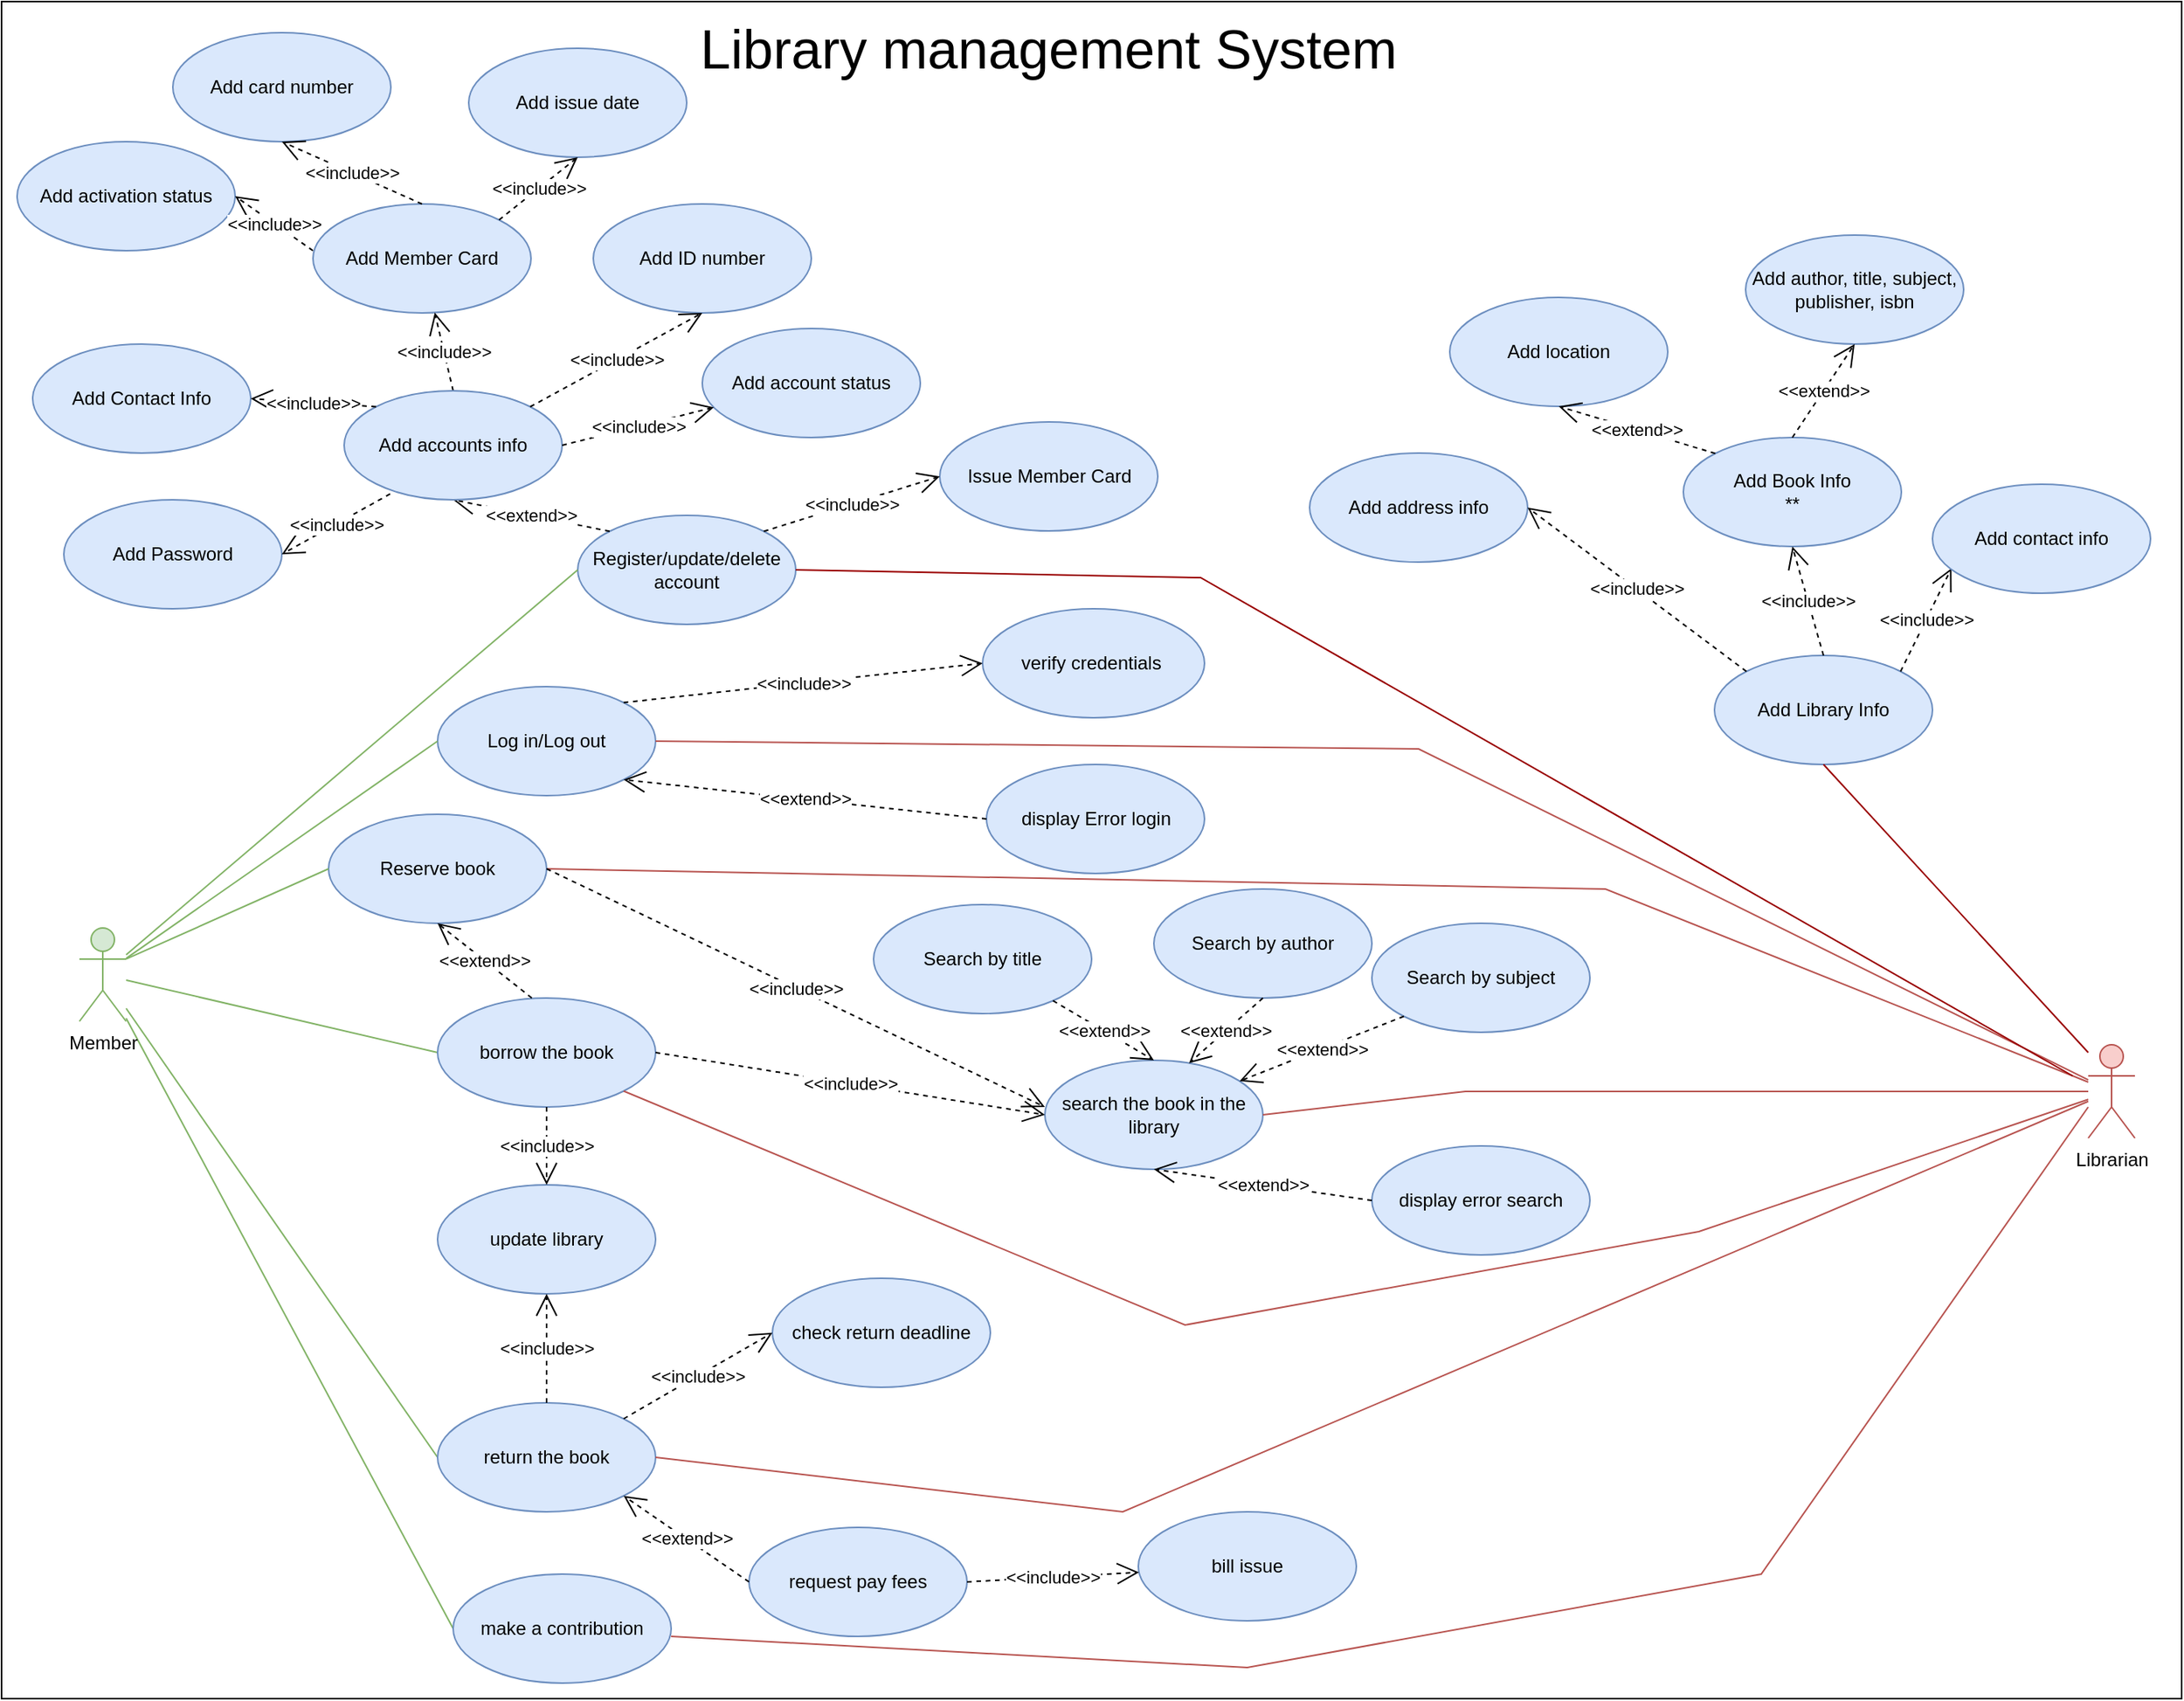 <mxfile version="13.9.9" type="device"><diagram id="gZNMhF6vaZb1_MFLyHBV" name="New version"><mxGraphModel dx="1772" dy="1855" grid="1" gridSize="10" guides="1" tooltips="1" connect="1" arrows="1" fold="1" page="1" pageScale="1" pageWidth="850" pageHeight="1100" math="0" shadow="0"><root><mxCell id="LCZvRuxSClLtNlDxwfPF-0"/><mxCell id="LCZvRuxSClLtNlDxwfPF-1" parent="LCZvRuxSClLtNlDxwfPF-0"/><mxCell id="FKy1E-X4CsRMIRJ-3QL_-0" value="" style="rounded=0;whiteSpace=wrap;html=1;" vertex="1" parent="LCZvRuxSClLtNlDxwfPF-1"><mxGeometry x="710" y="-220" width="1400" height="1090" as="geometry"/></mxCell><mxCell id="FKy1E-X4CsRMIRJ-3QL_-1" value="Register/update/delete &lt;br&gt;account" style="ellipse;whiteSpace=wrap;html=1;fillColor=#dae8fc;strokeColor=#6c8ebf;" vertex="1" parent="LCZvRuxSClLtNlDxwfPF-1"><mxGeometry x="1080" y="110" width="140" height="70" as="geometry"/></mxCell><mxCell id="FKy1E-X4CsRMIRJ-3QL_-2" value="Log in/Log out" style="ellipse;whiteSpace=wrap;html=1;fillColor=#dae8fc;strokeColor=#6c8ebf;" vertex="1" parent="LCZvRuxSClLtNlDxwfPF-1"><mxGeometry x="990" y="220" width="140" height="70" as="geometry"/></mxCell><mxCell id="FKy1E-X4CsRMIRJ-3QL_-3" style="orthogonalLoop=1;jettySize=auto;html=1;entryX=0;entryY=0.5;entryDx=0;entryDy=0;rounded=0;endArrow=none;endFill=0;fillColor=#d5e8d4;strokeColor=#82b366;" edge="1" parent="LCZvRuxSClLtNlDxwfPF-1" source="FKy1E-X4CsRMIRJ-3QL_-8" target="FKy1E-X4CsRMIRJ-3QL_-1"><mxGeometry relative="1" as="geometry"/></mxCell><mxCell id="FKy1E-X4CsRMIRJ-3QL_-4" style="edgeStyle=none;rounded=0;orthogonalLoop=1;jettySize=auto;html=1;entryX=0;entryY=0.5;entryDx=0;entryDy=0;endArrow=none;endFill=0;strokeColor=#82b366;fillColor=#d5e8d4;" edge="1" parent="LCZvRuxSClLtNlDxwfPF-1" source="FKy1E-X4CsRMIRJ-3QL_-8" target="FKy1E-X4CsRMIRJ-3QL_-2"><mxGeometry relative="1" as="geometry"/></mxCell><mxCell id="FKy1E-X4CsRMIRJ-3QL_-5" style="edgeStyle=none;rounded=0;orthogonalLoop=1;jettySize=auto;html=1;entryX=0;entryY=0.5;entryDx=0;entryDy=0;endArrow=none;endFill=0;strokeColor=#82b366;fillColor=#d5e8d4;" edge="1" parent="LCZvRuxSClLtNlDxwfPF-1" source="FKy1E-X4CsRMIRJ-3QL_-8" target="FKy1E-X4CsRMIRJ-3QL_-9"><mxGeometry relative="1" as="geometry"/></mxCell><mxCell id="FKy1E-X4CsRMIRJ-3QL_-6" style="edgeStyle=none;rounded=0;orthogonalLoop=1;jettySize=auto;html=1;entryX=0;entryY=0.5;entryDx=0;entryDy=0;endArrow=none;endFill=0;strokeColor=#82b366;fillColor=#d5e8d4;" edge="1" parent="LCZvRuxSClLtNlDxwfPF-1" source="FKy1E-X4CsRMIRJ-3QL_-8" target="FKy1E-X4CsRMIRJ-3QL_-10"><mxGeometry relative="1" as="geometry"/></mxCell><mxCell id="FKy1E-X4CsRMIRJ-3QL_-7" style="edgeStyle=none;rounded=0;orthogonalLoop=1;jettySize=auto;html=1;entryX=0;entryY=0.5;entryDx=0;entryDy=0;endArrow=none;endFill=0;strokeColor=#82b366;fillColor=#d5e8d4;" edge="1" parent="LCZvRuxSClLtNlDxwfPF-1" source="FKy1E-X4CsRMIRJ-3QL_-8" target="FKy1E-X4CsRMIRJ-3QL_-25"><mxGeometry relative="1" as="geometry"/></mxCell><mxCell id="FKy1E-X4CsRMIRJ-3QL_-8" value="Member" style="shape=umlActor;verticalLabelPosition=bottom;verticalAlign=top;html=1;fillColor=#d5e8d4;strokeColor=#82b366;" vertex="1" parent="LCZvRuxSClLtNlDxwfPF-1"><mxGeometry x="760" y="375" width="30" height="60" as="geometry"/></mxCell><mxCell id="FKy1E-X4CsRMIRJ-3QL_-9" value="borrow the book" style="ellipse;whiteSpace=wrap;html=1;fillColor=#dae8fc;strokeColor=#6c8ebf;" vertex="1" parent="LCZvRuxSClLtNlDxwfPF-1"><mxGeometry x="990" y="420" width="140" height="70" as="geometry"/></mxCell><mxCell id="FKy1E-X4CsRMIRJ-3QL_-10" value="return the book" style="ellipse;whiteSpace=wrap;html=1;fillColor=#dae8fc;strokeColor=#6c8ebf;" vertex="1" parent="LCZvRuxSClLtNlDxwfPF-1"><mxGeometry x="990" y="680" width="140" height="70" as="geometry"/></mxCell><mxCell id="FKy1E-X4CsRMIRJ-3QL_-11" value="request pay fees" style="ellipse;whiteSpace=wrap;html=1;fillColor=#dae8fc;strokeColor=#6c8ebf;" vertex="1" parent="LCZvRuxSClLtNlDxwfPF-1"><mxGeometry x="1190" y="760" width="140" height="70" as="geometry"/></mxCell><mxCell id="FKy1E-X4CsRMIRJ-3QL_-14" value="search the book in the library" style="ellipse;whiteSpace=wrap;html=1;fillColor=#dae8fc;strokeColor=#6c8ebf;" vertex="1" parent="LCZvRuxSClLtNlDxwfPF-1"><mxGeometry x="1380" y="460" width="140" height="70" as="geometry"/></mxCell><mxCell id="FKy1E-X4CsRMIRJ-3QL_-17" value="verify credentials&amp;nbsp;" style="ellipse;whiteSpace=wrap;html=1;fillColor=#dae8fc;strokeColor=#6c8ebf;" vertex="1" parent="LCZvRuxSClLtNlDxwfPF-1"><mxGeometry x="1340" y="170" width="142.5" height="70" as="geometry"/></mxCell><mxCell id="FKy1E-X4CsRMIRJ-3QL_-18" value="display Error login" style="ellipse;whiteSpace=wrap;html=1;fillColor=#dae8fc;strokeColor=#6c8ebf;" vertex="1" parent="LCZvRuxSClLtNlDxwfPF-1"><mxGeometry x="1342.5" y="270" width="140" height="70" as="geometry"/></mxCell><mxCell id="FKy1E-X4CsRMIRJ-3QL_-19" value="&amp;lt;&amp;lt;include&amp;gt;&amp;gt;" style="endArrow=open;endSize=12;dashed=1;html=1;strokeColor=#000000;exitX=1;exitY=0;exitDx=0;exitDy=0;entryX=0;entryY=0.5;entryDx=0;entryDy=0;" edge="1" parent="LCZvRuxSClLtNlDxwfPF-1" source="FKy1E-X4CsRMIRJ-3QL_-2" target="FKy1E-X4CsRMIRJ-3QL_-17"><mxGeometry width="160" relative="1" as="geometry"><mxPoint x="1210" y="360" as="sourcePoint"/><mxPoint x="1370" y="360" as="targetPoint"/></mxGeometry></mxCell><mxCell id="FKy1E-X4CsRMIRJ-3QL_-20" value="&amp;lt;&amp;lt;extend&amp;gt;&amp;gt;" style="endArrow=open;endSize=12;dashed=1;html=1;strokeColor=#000000;exitX=0;exitY=0.5;exitDx=0;exitDy=0;entryX=1;entryY=1;entryDx=0;entryDy=0;" edge="1" parent="LCZvRuxSClLtNlDxwfPF-1" source="FKy1E-X4CsRMIRJ-3QL_-18" target="FKy1E-X4CsRMIRJ-3QL_-2"><mxGeometry width="160" relative="1" as="geometry"><mxPoint x="1170" y="270" as="sourcePoint"/><mxPoint x="1330" y="270" as="targetPoint"/></mxGeometry></mxCell><mxCell id="FKy1E-X4CsRMIRJ-3QL_-21" value="&amp;lt;&amp;lt;include&amp;gt;&amp;gt;" style="endArrow=open;endSize=12;dashed=1;html=1;strokeColor=#000000;exitX=1;exitY=0.5;exitDx=0;exitDy=0;entryX=0;entryY=0.5;entryDx=0;entryDy=0;" edge="1" parent="LCZvRuxSClLtNlDxwfPF-1" source="FKy1E-X4CsRMIRJ-3QL_-9" target="FKy1E-X4CsRMIRJ-3QL_-14"><mxGeometry width="160" relative="1" as="geometry"><mxPoint x="1180" y="295" as="sourcePoint"/><mxPoint x="1280" y="265" as="targetPoint"/></mxGeometry></mxCell><mxCell id="FKy1E-X4CsRMIRJ-3QL_-22" value="&amp;lt;&amp;lt;extend&amp;gt;&amp;gt;" style="endArrow=open;endSize=12;dashed=1;html=1;strokeColor=#000000;exitX=0;exitY=0.5;exitDx=0;exitDy=0;entryX=1;entryY=1;entryDx=0;entryDy=0;" edge="1" parent="LCZvRuxSClLtNlDxwfPF-1" source="FKy1E-X4CsRMIRJ-3QL_-11" target="FKy1E-X4CsRMIRJ-3QL_-10"><mxGeometry width="160" relative="1" as="geometry"><mxPoint x="1280" y="405" as="sourcePoint"/><mxPoint x="1180.98" y="369.69" as="targetPoint"/></mxGeometry></mxCell><mxCell id="FKy1E-X4CsRMIRJ-3QL_-23" value="check return deadline" style="ellipse;whiteSpace=wrap;html=1;fillColor=#dae8fc;strokeColor=#6c8ebf;" vertex="1" parent="LCZvRuxSClLtNlDxwfPF-1"><mxGeometry x="1205" y="600" width="140" height="70" as="geometry"/></mxCell><mxCell id="FKy1E-X4CsRMIRJ-3QL_-24" value="&amp;lt;&amp;lt;include&amp;gt;&amp;gt;" style="endArrow=open;endSize=12;dashed=1;html=1;strokeColor=#000000;exitX=1;exitY=0;exitDx=0;exitDy=0;entryX=0;entryY=0.5;entryDx=0;entryDy=0;" edge="1" parent="LCZvRuxSClLtNlDxwfPF-1" source="FKy1E-X4CsRMIRJ-3QL_-10" target="FKy1E-X4CsRMIRJ-3QL_-23"><mxGeometry width="160" relative="1" as="geometry"><mxPoint x="1180" y="365" as="sourcePoint"/><mxPoint x="1280" y="335" as="targetPoint"/></mxGeometry></mxCell><mxCell id="FKy1E-X4CsRMIRJ-3QL_-25" value="make a contribution" style="ellipse;whiteSpace=wrap;html=1;fillColor=#dae8fc;strokeColor=#6c8ebf;" vertex="1" parent="LCZvRuxSClLtNlDxwfPF-1"><mxGeometry x="1000" y="790" width="140" height="70" as="geometry"/></mxCell><mxCell id="FKy1E-X4CsRMIRJ-3QL_-26" value="&lt;font style=&quot;font-size: 35px&quot;&gt;Library management System&lt;/font&gt;" style="text;html=1;strokeColor=none;fillColor=none;align=center;verticalAlign=middle;whiteSpace=wrap;rounded=0;fontSize=30;" vertex="1" parent="LCZvRuxSClLtNlDxwfPF-1"><mxGeometry x="1125" y="-200" width="515" height="20" as="geometry"/></mxCell><mxCell id="FKy1E-X4CsRMIRJ-3QL_-28" style="edgeStyle=none;rounded=0;orthogonalLoop=1;jettySize=auto;html=1;entryX=1;entryY=1;entryDx=0;entryDy=0;endArrow=none;endFill=0;strokeColor=#b85450;fontSize=30;fillColor=#f8cecc;" edge="1" parent="LCZvRuxSClLtNlDxwfPF-1" source="FKy1E-X4CsRMIRJ-3QL_-35" target="FKy1E-X4CsRMIRJ-3QL_-9"><mxGeometry relative="1" as="geometry"><Array as="points"><mxPoint x="1800" y="570"/><mxPoint x="1470" y="630"/></Array></mxGeometry></mxCell><mxCell id="FKy1E-X4CsRMIRJ-3QL_-32" style="edgeStyle=none;rounded=0;orthogonalLoop=1;jettySize=auto;html=1;entryX=1;entryY=0.5;entryDx=0;entryDy=0;endArrow=none;endFill=0;strokeColor=#b85450;fontSize=30;fillColor=#f8cecc;" edge="1" parent="LCZvRuxSClLtNlDxwfPF-1" source="FKy1E-X4CsRMIRJ-3QL_-35" target="FKy1E-X4CsRMIRJ-3QL_-2"><mxGeometry relative="1" as="geometry"><Array as="points"><mxPoint x="1620" y="260"/></Array></mxGeometry></mxCell><mxCell id="FKy1E-X4CsRMIRJ-3QL_-33" style="edgeStyle=none;rounded=0;orthogonalLoop=1;jettySize=auto;html=1;entryX=1;entryY=0.5;entryDx=0;entryDy=0;endArrow=none;endFill=0;strokeColor=#b85450;fontSize=30;fillColor=#f8cecc;" edge="1" parent="LCZvRuxSClLtNlDxwfPF-1" source="FKy1E-X4CsRMIRJ-3QL_-35" target="qYcnwk-VCVMyH0SaAp61-7"><mxGeometry relative="1" as="geometry"><Array as="points"><mxPoint x="1740" y="350"/></Array></mxGeometry></mxCell><mxCell id="FKy1E-X4CsRMIRJ-3QL_-34" style="edgeStyle=none;rounded=0;orthogonalLoop=1;jettySize=auto;html=1;entryX=1;entryY=0.5;entryDx=0;entryDy=0;endArrow=none;endFill=0;strokeColor=#b85450;fontSize=30;fillColor=#f8cecc;" edge="1" parent="LCZvRuxSClLtNlDxwfPF-1" source="FKy1E-X4CsRMIRJ-3QL_-35" target="FKy1E-X4CsRMIRJ-3QL_-10"><mxGeometry relative="1" as="geometry"><Array as="points"><mxPoint x="1430" y="750"/></Array></mxGeometry></mxCell><mxCell id="FKy1E-X4CsRMIRJ-3QL_-35" value="Librarian" style="shape=umlActor;verticalLabelPosition=bottom;verticalAlign=top;html=1;fillColor=#f8cecc;strokeColor=#b85450;" vertex="1" parent="LCZvRuxSClLtNlDxwfPF-1"><mxGeometry x="2050" y="450" width="30" height="60" as="geometry"/></mxCell><mxCell id="FKy1E-X4CsRMIRJ-3QL_-40" value="bill issue" style="ellipse;whiteSpace=wrap;html=1;fillColor=#dae8fc;strokeColor=#6c8ebf;" vertex="1" parent="LCZvRuxSClLtNlDxwfPF-1"><mxGeometry x="1440" y="750" width="140" height="70" as="geometry"/></mxCell><mxCell id="FKy1E-X4CsRMIRJ-3QL_-45" value="&amp;lt;&amp;lt;include&amp;gt;&amp;gt;" style="endArrow=open;endSize=12;dashed=1;html=1;strokeColor=#000000;exitX=1;exitY=0.5;exitDx=0;exitDy=0;" edge="1" parent="LCZvRuxSClLtNlDxwfPF-1" source="FKy1E-X4CsRMIRJ-3QL_-11" target="FKy1E-X4CsRMIRJ-3QL_-40"><mxGeometry width="160" relative="1" as="geometry"><mxPoint x="1174.96" y="618.51" as="sourcePoint"/><mxPoint x="1262.5" y="585" as="targetPoint"/></mxGeometry></mxCell><mxCell id="FKy1E-X4CsRMIRJ-3QL_-48" style="edgeStyle=none;rounded=0;orthogonalLoop=1;jettySize=auto;html=1;entryX=1;entryY=0.5;entryDx=0;entryDy=0;endArrow=none;endFill=0;strokeColor=#990000;fontSize=30;fillColor=#0050ef;" edge="1" parent="LCZvRuxSClLtNlDxwfPF-1" target="FKy1E-X4CsRMIRJ-3QL_-1"><mxGeometry relative="1" as="geometry"><Array as="points"><mxPoint x="1480" y="150"/></Array><mxPoint x="2040" y="470" as="sourcePoint"/></mxGeometry></mxCell><mxCell id="FKy1E-X4CsRMIRJ-3QL_-49" value="Issue Member Card" style="ellipse;whiteSpace=wrap;html=1;fillColor=#dae8fc;strokeColor=#6c8ebf;" vertex="1" parent="LCZvRuxSClLtNlDxwfPF-1"><mxGeometry x="1312.5" y="50" width="140" height="70" as="geometry"/></mxCell><mxCell id="FKy1E-X4CsRMIRJ-3QL_-50" value="&amp;lt;&amp;lt;include&amp;gt;&amp;gt;" style="endArrow=open;endSize=12;dashed=1;html=1;strokeColor=#000000;exitX=1;exitY=0;exitDx=0;exitDy=0;entryX=0;entryY=0.5;entryDx=0;entryDy=0;" edge="1" parent="LCZvRuxSClLtNlDxwfPF-1" source="FKy1E-X4CsRMIRJ-3QL_-1" target="FKy1E-X4CsRMIRJ-3QL_-49"><mxGeometry width="160" relative="1" as="geometry"><mxPoint x="1180" y="295" as="sourcePoint"/><mxPoint x="1350.0" y="225" as="targetPoint"/></mxGeometry></mxCell><mxCell id="FKy1E-X4CsRMIRJ-3QL_-53" value="display error search" style="ellipse;whiteSpace=wrap;html=1;fillColor=#dae8fc;strokeColor=#6c8ebf;" vertex="1" parent="LCZvRuxSClLtNlDxwfPF-1"><mxGeometry x="1590" y="515" width="140" height="70" as="geometry"/></mxCell><mxCell id="FKy1E-X4CsRMIRJ-3QL_-55" value="&amp;lt;&amp;lt;extend&amp;gt;&amp;gt;" style="endArrow=open;endSize=12;dashed=1;html=1;strokeColor=#000000;entryX=0.5;entryY=1;entryDx=0;entryDy=0;exitX=0;exitY=0.5;exitDx=0;exitDy=0;" edge="1" parent="LCZvRuxSClLtNlDxwfPF-1" source="FKy1E-X4CsRMIRJ-3QL_-53" target="FKy1E-X4CsRMIRJ-3QL_-14"><mxGeometry width="160" relative="1" as="geometry"><mxPoint x="1420" y="590" as="sourcePoint"/><mxPoint x="1095.06" y="693.01" as="targetPoint"/></mxGeometry></mxCell><mxCell id="FKy1E-X4CsRMIRJ-3QL_-56" value="update library" style="ellipse;whiteSpace=wrap;html=1;fillColor=#dae8fc;strokeColor=#6c8ebf;" vertex="1" parent="LCZvRuxSClLtNlDxwfPF-1"><mxGeometry x="990" y="540" width="140" height="70" as="geometry"/></mxCell><mxCell id="FKy1E-X4CsRMIRJ-3QL_-57" value="&amp;lt;&amp;lt;include&amp;gt;&amp;gt;" style="endArrow=open;endSize=12;dashed=1;html=1;strokeColor=#000000;exitX=0.5;exitY=1;exitDx=0;exitDy=0;" edge="1" parent="LCZvRuxSClLtNlDxwfPF-1" source="FKy1E-X4CsRMIRJ-3QL_-9" target="FKy1E-X4CsRMIRJ-3QL_-56"><mxGeometry width="160" relative="1" as="geometry"><mxPoint x="1119.919" y="440.464" as="sourcePoint"/><mxPoint x="1370.081" y="410.464" as="targetPoint"/></mxGeometry></mxCell><mxCell id="FKy1E-X4CsRMIRJ-3QL_-58" value="&amp;lt;&amp;lt;include&amp;gt;&amp;gt;" style="endArrow=open;endSize=12;dashed=1;html=1;strokeColor=#000000;entryX=0.5;entryY=1;entryDx=0;entryDy=0;" edge="1" parent="LCZvRuxSClLtNlDxwfPF-1" target="FKy1E-X4CsRMIRJ-3QL_-56"><mxGeometry width="160" relative="1" as="geometry"><mxPoint x="1060" y="680" as="sourcePoint"/><mxPoint x="1380.081" y="420.464" as="targetPoint"/></mxGeometry></mxCell><mxCell id="qYcnwk-VCVMyH0SaAp61-0" value="Search by title" style="ellipse;whiteSpace=wrap;html=1;fillColor=#dae8fc;strokeColor=#6c8ebf;" vertex="1" parent="LCZvRuxSClLtNlDxwfPF-1"><mxGeometry x="1270" y="360" width="140" height="70" as="geometry"/></mxCell><mxCell id="qYcnwk-VCVMyH0SaAp61-1" value="Search by author" style="ellipse;whiteSpace=wrap;html=1;fillColor=#dae8fc;strokeColor=#6c8ebf;" vertex="1" parent="LCZvRuxSClLtNlDxwfPF-1"><mxGeometry x="1450" y="350" width="140" height="70" as="geometry"/></mxCell><mxCell id="qYcnwk-VCVMyH0SaAp61-2" value="Search by subject" style="ellipse;whiteSpace=wrap;html=1;fillColor=#dae8fc;strokeColor=#6c8ebf;" vertex="1" parent="LCZvRuxSClLtNlDxwfPF-1"><mxGeometry x="1590" y="372" width="140" height="70" as="geometry"/></mxCell><mxCell id="qYcnwk-VCVMyH0SaAp61-4" value="&amp;lt;&amp;lt;extend&amp;gt;&amp;gt;" style="endArrow=open;endSize=12;dashed=1;html=1;strokeColor=#000000;" edge="1" parent="LCZvRuxSClLtNlDxwfPF-1" source="qYcnwk-VCVMyH0SaAp61-0"><mxGeometry width="160" relative="1" as="geometry"><mxPoint x="1720" y="615.25" as="sourcePoint"/><mxPoint x="1450" y="460" as="targetPoint"/></mxGeometry></mxCell><mxCell id="qYcnwk-VCVMyH0SaAp61-5" value="&amp;lt;&amp;lt;extend&amp;gt;&amp;gt;" style="endArrow=open;endSize=12;dashed=1;html=1;strokeColor=#000000;exitX=0;exitY=1;exitDx=0;exitDy=0;" edge="1" parent="LCZvRuxSClLtNlDxwfPF-1" source="qYcnwk-VCVMyH0SaAp61-2" target="FKy1E-X4CsRMIRJ-3QL_-14"><mxGeometry width="160" relative="1" as="geometry"><mxPoint x="1690" y="545" as="sourcePoint"/><mxPoint x="1519.497" y="539.749" as="targetPoint"/></mxGeometry></mxCell><mxCell id="qYcnwk-VCVMyH0SaAp61-6" value="&amp;lt;&amp;lt;extend&amp;gt;&amp;gt;" style="endArrow=open;endSize=12;dashed=1;html=1;strokeColor=#000000;exitX=0.5;exitY=1;exitDx=0;exitDy=0;entryX=0.661;entryY=0.027;entryDx=0;entryDy=0;entryPerimeter=0;" edge="1" parent="LCZvRuxSClLtNlDxwfPF-1" source="qYcnwk-VCVMyH0SaAp61-1" target="FKy1E-X4CsRMIRJ-3QL_-14"><mxGeometry width="160" relative="1" as="geometry"><mxPoint x="1680.5" y="610" as="sourcePoint"/><mxPoint x="1450" y="460" as="targetPoint"/></mxGeometry></mxCell><mxCell id="qYcnwk-VCVMyH0SaAp61-7" value="Reserve book" style="ellipse;whiteSpace=wrap;html=1;fillColor=#dae8fc;strokeColor=#6c8ebf;" vertex="1" parent="LCZvRuxSClLtNlDxwfPF-1"><mxGeometry x="920" y="302" width="140" height="70" as="geometry"/></mxCell><mxCell id="qYcnwk-VCVMyH0SaAp61-8" style="edgeStyle=none;rounded=0;orthogonalLoop=1;jettySize=auto;html=1;entryX=0;entryY=0.5;entryDx=0;entryDy=0;endArrow=none;endFill=0;strokeColor=#82b366;fillColor=#d5e8d4;exitX=1;exitY=0.333;exitDx=0;exitDy=0;exitPerimeter=0;" edge="1" parent="LCZvRuxSClLtNlDxwfPF-1" target="qYcnwk-VCVMyH0SaAp61-7" source="FKy1E-X4CsRMIRJ-3QL_-8"><mxGeometry relative="1" as="geometry"><mxPoint x="800" y="502.265" as="sourcePoint"/></mxGeometry></mxCell><mxCell id="qYcnwk-VCVMyH0SaAp61-9" value="&amp;lt;&amp;lt;extend&amp;gt;&amp;gt;" style="endArrow=open;endSize=12;dashed=1;html=1;strokeColor=#000000;exitX=0;exitY=0;exitDx=0;exitDy=0;entryX=0.5;entryY=1;entryDx=0;entryDy=0;" edge="1" parent="LCZvRuxSClLtNlDxwfPF-1" target="qYcnwk-VCVMyH0SaAp61-7"><mxGeometry width="160" relative="1" as="geometry"><mxPoint x="1050.503" y="420.001" as="sourcePoint"/><mxPoint x="820" y="274.75" as="targetPoint"/></mxGeometry></mxCell><mxCell id="qYcnwk-VCVMyH0SaAp61-10" value="Add Library Info" style="ellipse;whiteSpace=wrap;html=1;fillColor=#dae8fc;strokeColor=#6c8ebf;" vertex="1" parent="LCZvRuxSClLtNlDxwfPF-1"><mxGeometry x="1810" y="200" width="140" height="70" as="geometry"/></mxCell><mxCell id="qYcnwk-VCVMyH0SaAp61-11" value="Add Book Info &lt;br&gt;**" style="ellipse;whiteSpace=wrap;html=1;fillColor=#dae8fc;strokeColor=#6c8ebf;" vertex="1" parent="LCZvRuxSClLtNlDxwfPF-1"><mxGeometry x="1790" y="60" width="140" height="70" as="geometry"/></mxCell><mxCell id="qYcnwk-VCVMyH0SaAp61-12" value="&amp;lt;&amp;lt;include&amp;gt;&amp;gt;" style="endArrow=open;endSize=12;dashed=1;html=1;strokeColor=#000000;entryX=0.5;entryY=1;entryDx=0;entryDy=0;exitX=0.5;exitY=0;exitDx=0;exitDy=0;" edge="1" parent="LCZvRuxSClLtNlDxwfPF-1" source="qYcnwk-VCVMyH0SaAp61-10" target="qYcnwk-VCVMyH0SaAp61-11"><mxGeometry width="160" relative="1" as="geometry"><mxPoint x="1891" y="-62" as="sourcePoint"/><mxPoint x="1891" y="-132" as="targetPoint"/></mxGeometry></mxCell><mxCell id="qYcnwk-VCVMyH0SaAp61-18" value="Add author, title, subject, publisher, isbn" style="ellipse;whiteSpace=wrap;html=1;fillColor=#dae8fc;strokeColor=#6c8ebf;" vertex="1" parent="LCZvRuxSClLtNlDxwfPF-1"><mxGeometry x="1830" y="-70" width="140" height="70" as="geometry"/></mxCell><mxCell id="qYcnwk-VCVMyH0SaAp61-19" value="Add location" style="ellipse;whiteSpace=wrap;html=1;fillColor=#dae8fc;strokeColor=#6c8ebf;" vertex="1" parent="LCZvRuxSClLtNlDxwfPF-1"><mxGeometry x="1640" y="-30" width="140" height="70" as="geometry"/></mxCell><mxCell id="qYcnwk-VCVMyH0SaAp61-21" value="&amp;lt;&amp;lt;extend&amp;gt;&amp;gt;" style="endArrow=open;endSize=12;dashed=1;html=1;strokeColor=#000000;exitX=0.5;exitY=0;exitDx=0;exitDy=0;entryX=0.5;entryY=1;entryDx=0;entryDy=0;" edge="1" parent="LCZvRuxSClLtNlDxwfPF-1" source="qYcnwk-VCVMyH0SaAp61-11" target="qYcnwk-VCVMyH0SaAp61-18"><mxGeometry width="160" relative="1" as="geometry"><mxPoint x="1885" y="280" as="sourcePoint"/><mxPoint x="1985" y="260" as="targetPoint"/></mxGeometry></mxCell><mxCell id="qYcnwk-VCVMyH0SaAp61-22" value="&amp;lt;&amp;lt;extend&amp;gt;&amp;gt;" style="endArrow=open;endSize=12;dashed=1;html=1;strokeColor=#000000;exitX=0;exitY=0;exitDx=0;exitDy=0;entryX=0.5;entryY=1;entryDx=0;entryDy=0;" edge="1" parent="LCZvRuxSClLtNlDxwfPF-1" source="qYcnwk-VCVMyH0SaAp61-11" target="qYcnwk-VCVMyH0SaAp61-19"><mxGeometry width="160" relative="1" as="geometry"><mxPoint x="1945" y="275" as="sourcePoint"/><mxPoint x="2045" y="255" as="targetPoint"/></mxGeometry></mxCell><mxCell id="qYcnwk-VCVMyH0SaAp61-23" value="&amp;lt;&amp;lt;include&amp;gt;&amp;gt;" style="endArrow=open;endSize=12;dashed=1;html=1;strokeColor=#000000;exitX=1;exitY=0.5;exitDx=0;exitDy=0;" edge="1" parent="LCZvRuxSClLtNlDxwfPF-1" source="qYcnwk-VCVMyH0SaAp61-7"><mxGeometry width="160" relative="1" as="geometry"><mxPoint x="1129.997" y="410.001" as="sourcePoint"/><mxPoint x="1380" y="490" as="targetPoint"/></mxGeometry></mxCell><mxCell id="qYcnwk-VCVMyH0SaAp61-25" value="Add Member Card" style="ellipse;whiteSpace=wrap;html=1;fillColor=#dae8fc;strokeColor=#6c8ebf;" vertex="1" parent="LCZvRuxSClLtNlDxwfPF-1"><mxGeometry x="910" y="-90" width="140" height="70" as="geometry"/></mxCell><mxCell id="qYcnwk-VCVMyH0SaAp61-26" value="&amp;lt;&amp;lt;include&amp;gt;&amp;gt;" style="endArrow=open;endSize=12;dashed=1;html=1;strokeColor=#000000;exitX=0.5;exitY=0;exitDx=0;exitDy=0;" edge="1" parent="LCZvRuxSClLtNlDxwfPF-1" source="qYcnwk-VCVMyH0SaAp61-39" target="qYcnwk-VCVMyH0SaAp61-25"><mxGeometry width="160" relative="1" as="geometry"><mxPoint x="835" y="-280" as="sourcePoint"/><mxPoint x="1170.0" y="195" as="targetPoint"/></mxGeometry></mxCell><mxCell id="qYcnwk-VCVMyH0SaAp61-27" value="Add ID number" style="ellipse;whiteSpace=wrap;html=1;fillColor=#dae8fc;strokeColor=#6c8ebf;" vertex="1" parent="LCZvRuxSClLtNlDxwfPF-1"><mxGeometry x="1090" y="-90" width="140" height="70" as="geometry"/></mxCell><mxCell id="qYcnwk-VCVMyH0SaAp61-28" value="Add Contact Info" style="ellipse;whiteSpace=wrap;html=1;fillColor=#dae8fc;strokeColor=#6c8ebf;" vertex="1" parent="LCZvRuxSClLtNlDxwfPF-1"><mxGeometry x="730" width="140" height="70" as="geometry"/></mxCell><mxCell id="qYcnwk-VCVMyH0SaAp61-29" value="Add address info" style="ellipse;whiteSpace=wrap;html=1;fillColor=#dae8fc;strokeColor=#6c8ebf;" vertex="1" parent="LCZvRuxSClLtNlDxwfPF-1"><mxGeometry x="1550" y="70" width="140" height="70" as="geometry"/></mxCell><mxCell id="qYcnwk-VCVMyH0SaAp61-32" value="&amp;lt;&amp;lt;include&amp;gt;&amp;gt;" style="endArrow=open;endSize=12;dashed=1;html=1;strokeColor=#000000;exitX=1;exitY=0;exitDx=0;exitDy=0;entryX=0.087;entryY=0.771;entryDx=0;entryDy=0;entryPerimeter=0;" edge="1" parent="LCZvRuxSClLtNlDxwfPF-1" source="qYcnwk-VCVMyH0SaAp61-10" target="qYcnwk-VCVMyH0SaAp61-30"><mxGeometry width="160" relative="1" as="geometry"><mxPoint x="1531" y="200" as="sourcePoint"/><mxPoint x="1606" y="130" as="targetPoint"/><Array as="points"/></mxGeometry></mxCell><mxCell id="qYcnwk-VCVMyH0SaAp61-33" value="&amp;lt;&amp;lt;include&amp;gt;&amp;gt;" style="endArrow=open;endSize=12;dashed=1;html=1;strokeColor=#000000;exitX=0;exitY=0;exitDx=0;exitDy=0;entryX=1;entryY=0.5;entryDx=0;entryDy=0;" edge="1" parent="LCZvRuxSClLtNlDxwfPF-1" source="qYcnwk-VCVMyH0SaAp61-10" target="qYcnwk-VCVMyH0SaAp61-29"><mxGeometry width="160" relative="1" as="geometry"><mxPoint x="1596" y="230" as="sourcePoint"/><mxPoint x="1616" y="140" as="targetPoint"/><Array as="points"/></mxGeometry></mxCell><mxCell id="qYcnwk-VCVMyH0SaAp61-35" value="Add Password" style="ellipse;whiteSpace=wrap;html=1;fillColor=#dae8fc;strokeColor=#6c8ebf;" vertex="1" parent="LCZvRuxSClLtNlDxwfPF-1"><mxGeometry x="750" y="100" width="140" height="70" as="geometry"/></mxCell><mxCell id="qYcnwk-VCVMyH0SaAp61-37" value="Add account status" style="ellipse;whiteSpace=wrap;html=1;fillColor=#dae8fc;strokeColor=#6c8ebf;" vertex="1" parent="LCZvRuxSClLtNlDxwfPF-1"><mxGeometry x="1160" y="-10" width="140" height="70" as="geometry"/></mxCell><mxCell id="qYcnwk-VCVMyH0SaAp61-38" value="&amp;lt;&amp;lt;extend&amp;gt;&amp;gt;" style="endArrow=open;endSize=12;dashed=1;html=1;strokeColor=#000000;exitX=0;exitY=0;exitDx=0;exitDy=0;entryX=0.5;entryY=1;entryDx=0;entryDy=0;" edge="1" parent="LCZvRuxSClLtNlDxwfPF-1" source="FKy1E-X4CsRMIRJ-3QL_-1" target="qYcnwk-VCVMyH0SaAp61-39"><mxGeometry width="160" relative="1" as="geometry"><mxPoint x="1072.26" y="18.27" as="sourcePoint"/><mxPoint x="670.0" y="91.73" as="targetPoint"/><Array as="points"/></mxGeometry></mxCell><mxCell id="qYcnwk-VCVMyH0SaAp61-39" value="Add accounts info" style="ellipse;whiteSpace=wrap;html=1;fillColor=#dae8fc;strokeColor=#6c8ebf;" vertex="1" parent="LCZvRuxSClLtNlDxwfPF-1"><mxGeometry x="930" y="30" width="140" height="70" as="geometry"/></mxCell><mxCell id="qYcnwk-VCVMyH0SaAp61-41" value="&amp;lt;&amp;lt;include&amp;gt;&amp;gt;" style="endArrow=open;endSize=12;dashed=1;html=1;strokeColor=#000000;exitX=1;exitY=0;exitDx=0;exitDy=0;entryX=0.5;entryY=1;entryDx=0;entryDy=0;" edge="1" parent="LCZvRuxSClLtNlDxwfPF-1" source="qYcnwk-VCVMyH0SaAp61-39" target="qYcnwk-VCVMyH0SaAp61-27"><mxGeometry width="160" relative="1" as="geometry"><mxPoint x="960" y="-10" as="sourcePoint"/><mxPoint x="907.245" y="-72.76" as="targetPoint"/></mxGeometry></mxCell><mxCell id="qYcnwk-VCVMyH0SaAp61-42" value="&amp;lt;&amp;lt;include&amp;gt;&amp;gt;" style="endArrow=open;endSize=12;dashed=1;html=1;strokeColor=#000000;exitX=0;exitY=0;exitDx=0;exitDy=0;entryX=1;entryY=0.5;entryDx=0;entryDy=0;" edge="1" parent="LCZvRuxSClLtNlDxwfPF-1" source="qYcnwk-VCVMyH0SaAp61-39" target="qYcnwk-VCVMyH0SaAp61-28"><mxGeometry width="160" relative="1" as="geometry"><mxPoint x="970" as="sourcePoint"/><mxPoint x="917.245" y="-62.76" as="targetPoint"/></mxGeometry></mxCell><mxCell id="qYcnwk-VCVMyH0SaAp61-43" value="&amp;lt;&amp;lt;include&amp;gt;&amp;gt;" style="endArrow=open;endSize=12;dashed=1;html=1;strokeColor=#000000;exitX=1;exitY=0.5;exitDx=0;exitDy=0;" edge="1" parent="LCZvRuxSClLtNlDxwfPF-1" source="qYcnwk-VCVMyH0SaAp61-39" target="qYcnwk-VCVMyH0SaAp61-37"><mxGeometry width="160" relative="1" as="geometry"><mxPoint x="980" y="10" as="sourcePoint"/><mxPoint x="927.245" y="-52.76" as="targetPoint"/></mxGeometry></mxCell><mxCell id="qYcnwk-VCVMyH0SaAp61-44" value="&amp;lt;&amp;lt;include&amp;gt;&amp;gt;" style="endArrow=open;endSize=12;dashed=1;html=1;strokeColor=#000000;exitX=0.211;exitY=0.946;exitDx=0;exitDy=0;entryX=1;entryY=0.5;entryDx=0;entryDy=0;exitPerimeter=0;" edge="1" parent="LCZvRuxSClLtNlDxwfPF-1" source="qYcnwk-VCVMyH0SaAp61-39" target="qYcnwk-VCVMyH0SaAp61-35"><mxGeometry width="160" relative="1" as="geometry"><mxPoint x="930.503" y="0.251" as="sourcePoint"/><mxPoint x="870" y="-45" as="targetPoint"/></mxGeometry></mxCell><mxCell id="qYcnwk-VCVMyH0SaAp61-30" value="Add contact info" style="ellipse;whiteSpace=wrap;html=1;fillColor=#dae8fc;strokeColor=#6c8ebf;" vertex="1" parent="LCZvRuxSClLtNlDxwfPF-1"><mxGeometry x="1950" y="90" width="140" height="70" as="geometry"/></mxCell><mxCell id="qYcnwk-VCVMyH0SaAp61-46" style="edgeStyle=none;rounded=0;orthogonalLoop=1;jettySize=auto;html=1;entryX=0.5;entryY=1;entryDx=0;entryDy=0;endArrow=none;endFill=0;strokeColor=#990000;fontSize=30;fillColor=#0050ef;" edge="1" parent="LCZvRuxSClLtNlDxwfPF-1" target="qYcnwk-VCVMyH0SaAp61-10"><mxGeometry relative="1" as="geometry"><Array as="points"/><mxPoint x="2050" y="455" as="sourcePoint"/><mxPoint x="1482.5" y="-30.0" as="targetPoint"/></mxGeometry></mxCell><mxCell id="qYcnwk-VCVMyH0SaAp61-48" value="Add card number" style="ellipse;whiteSpace=wrap;html=1;fillColor=#dae8fc;strokeColor=#6c8ebf;" vertex="1" parent="LCZvRuxSClLtNlDxwfPF-1"><mxGeometry x="820" y="-200" width="140" height="70" as="geometry"/></mxCell><mxCell id="qYcnwk-VCVMyH0SaAp61-49" value="Add issue date" style="ellipse;whiteSpace=wrap;html=1;fillColor=#dae8fc;strokeColor=#6c8ebf;" vertex="1" parent="LCZvRuxSClLtNlDxwfPF-1"><mxGeometry x="1010" y="-190" width="140" height="70" as="geometry"/></mxCell><mxCell id="qYcnwk-VCVMyH0SaAp61-50" value="Add activation status" style="ellipse;whiteSpace=wrap;html=1;fillColor=#dae8fc;strokeColor=#6c8ebf;" vertex="1" parent="LCZvRuxSClLtNlDxwfPF-1"><mxGeometry x="720" y="-130" width="140" height="70" as="geometry"/></mxCell><mxCell id="qYcnwk-VCVMyH0SaAp61-51" value="&amp;lt;&amp;lt;include&amp;gt;&amp;gt;" style="endArrow=open;endSize=12;dashed=1;html=1;strokeColor=#000000;exitX=0.5;exitY=0;exitDx=0;exitDy=0;entryX=0.5;entryY=1;entryDx=0;entryDy=0;" edge="1" parent="LCZvRuxSClLtNlDxwfPF-1" source="qYcnwk-VCVMyH0SaAp61-25" target="qYcnwk-VCVMyH0SaAp61-48"><mxGeometry width="160" relative="1" as="geometry"><mxPoint x="1010" y="40" as="sourcePoint"/><mxPoint x="992.265" y="-10.541" as="targetPoint"/></mxGeometry></mxCell><mxCell id="qYcnwk-VCVMyH0SaAp61-52" value="&amp;lt;&amp;lt;include&amp;gt;&amp;gt;" style="endArrow=open;endSize=12;dashed=1;html=1;strokeColor=#000000;entryX=1;entryY=0.5;entryDx=0;entryDy=0;" edge="1" parent="LCZvRuxSClLtNlDxwfPF-1" target="qYcnwk-VCVMyH0SaAp61-50"><mxGeometry width="160" relative="1" as="geometry"><mxPoint x="910" y="-60" as="sourcePoint"/><mxPoint x="850" y="-90" as="targetPoint"/></mxGeometry></mxCell><mxCell id="qYcnwk-VCVMyH0SaAp61-53" value="&amp;lt;&amp;lt;include&amp;gt;&amp;gt;" style="endArrow=open;endSize=12;dashed=1;html=1;strokeColor=#000000;exitX=1;exitY=0;exitDx=0;exitDy=0;entryX=0.5;entryY=1;entryDx=0;entryDy=0;" edge="1" parent="LCZvRuxSClLtNlDxwfPF-1" source="qYcnwk-VCVMyH0SaAp61-25" target="qYcnwk-VCVMyH0SaAp61-49"><mxGeometry width="160" relative="1" as="geometry"><mxPoint x="1000" y="-70" as="sourcePoint"/><mxPoint x="910" y="-110" as="targetPoint"/></mxGeometry></mxCell><mxCell id="Pw26XrxD0YqavcFUKUF2-0" style="edgeStyle=none;rounded=0;orthogonalLoop=1;jettySize=auto;html=1;entryX=1;entryY=0.5;entryDx=0;entryDy=0;endArrow=none;endFill=0;strokeColor=#b85450;fontSize=30;fillColor=#f8cecc;" edge="1" parent="LCZvRuxSClLtNlDxwfPF-1" target="FKy1E-X4CsRMIRJ-3QL_-14"><mxGeometry relative="1" as="geometry"><mxPoint x="2050" y="480" as="sourcePoint"/><mxPoint x="1119.919" y="489.536" as="targetPoint"/><Array as="points"><mxPoint x="1840" y="480"/><mxPoint x="1650" y="480"/></Array></mxGeometry></mxCell><mxCell id="Pw26XrxD0YqavcFUKUF2-1" style="edgeStyle=none;rounded=0;orthogonalLoop=1;jettySize=auto;html=1;entryX=1;entryY=1;entryDx=0;entryDy=0;endArrow=none;endFill=0;strokeColor=#b85450;fontSize=30;fillColor=#f8cecc;" edge="1" parent="LCZvRuxSClLtNlDxwfPF-1"><mxGeometry relative="1" as="geometry"><mxPoint x="2050" y="490" as="sourcePoint"/><mxPoint x="1139.919" y="829.996" as="targetPoint"/><Array as="points"><mxPoint x="1840" y="790"/><mxPoint x="1510" y="850"/></Array></mxGeometry></mxCell></root></mxGraphModel></diagram></mxfile>